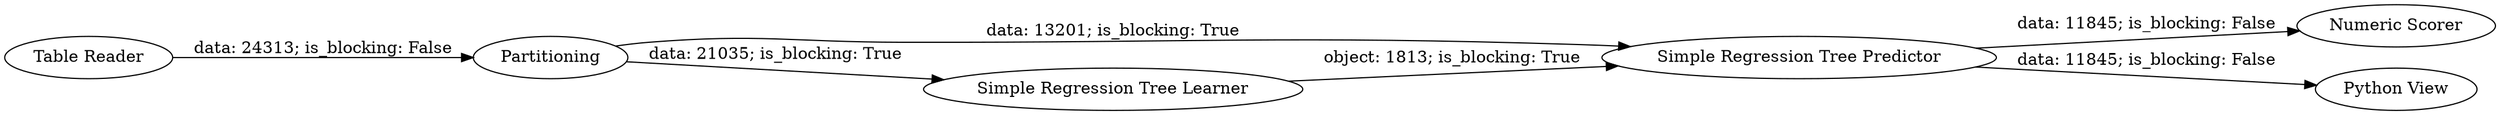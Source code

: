 digraph {
	"3858358958240172277_61" [label="Numeric Scorer"]
	"3858358958240172277_60" [label="Simple Regression Tree Predictor"]
	"3858358958240172277_62" [label="Table Reader"]
	"3858358958240172277_59" [label="Simple Regression Tree Learner"]
	"3858358958240172277_54" [label=Partitioning]
	"3858358958240172277_53" [label="Python View"]
	"3858358958240172277_54" -> "3858358958240172277_60" [label="data: 13201; is_blocking: True"]
	"3858358958240172277_60" -> "3858358958240172277_53" [label="data: 11845; is_blocking: False"]
	"3858358958240172277_59" -> "3858358958240172277_60" [label="object: 1813; is_blocking: True"]
	"3858358958240172277_60" -> "3858358958240172277_61" [label="data: 11845; is_blocking: False"]
	"3858358958240172277_62" -> "3858358958240172277_54" [label="data: 24313; is_blocking: False"]
	"3858358958240172277_54" -> "3858358958240172277_59" [label="data: 21035; is_blocking: True"]
	rankdir=LR
}
